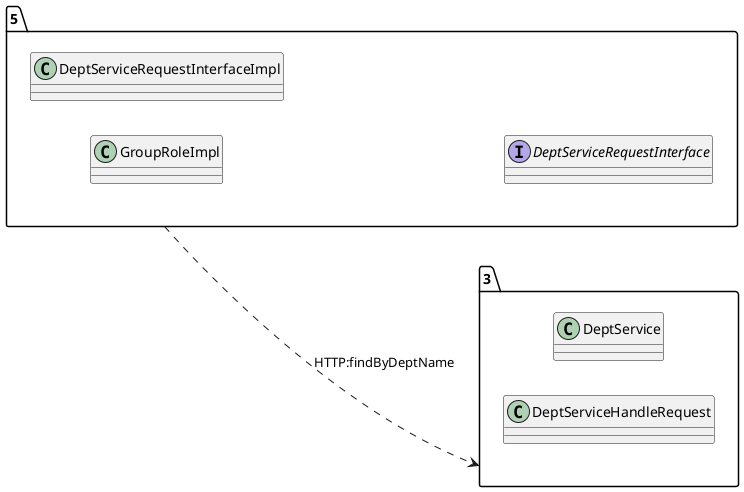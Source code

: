 @startuml 
allow_mixing
left to right direction
package "5"{
class GroupRoleImpl
class DeptServiceRequestInterfaceImpl
interface DeptServiceRequestInterface

}
package "3"{
class DeptService
class DeptServiceHandleRequest

}
"5" ..> "3":HTTP:findByDeptName
@enduml